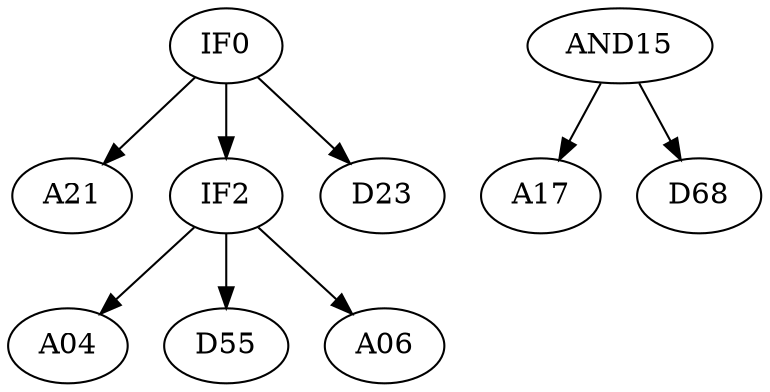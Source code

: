 digraph T {
	IF0 -> A21;
	IF0 -> IF2;
	IF0 -> D23;
	IF2 -> A04;
	IF2 -> D55;
	IF2 -> A06;
	AND15 -> A17;
	AND15 -> D68;
}
